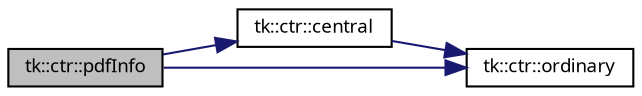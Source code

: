digraph "tk::ctr::pdfInfo"
{
 // INTERACTIVE_SVG=YES
  bgcolor="transparent";
  edge [fontname="sans-serif",fontsize="9",labelfontname="sans-serif",labelfontsize="9"];
  node [fontname="sans-serif",fontsize="9",shape=record];
  rankdir="LR";
  Node1 [label="tk::ctr::pdfInfo",height=0.2,width=0.4,color="black", fillcolor="grey75", style="filled", fontcolor="black"];
  Node1 -> Node2 [color="midnightblue",fontsize="9",style="solid",fontname="sans-serif"];
  Node2 [label="tk::ctr::central",height=0.2,width=0.4,color="black",URL="$namespacetk_1_1ctr.html#a8880e25bee1cf36951562ef960855662",tooltip="Find out if a vector of Terms contains any central moment terms. "];
  Node2 -> Node3 [color="midnightblue",fontsize="9",style="solid",fontname="sans-serif"];
  Node3 [label="tk::ctr::ordinary",height=0.2,width=0.4,color="black",URL="$namespacetk_1_1ctr.html#aae2d07ed29fba66bd94e602368f54286",tooltip="Find out if a vector of Terms only contains ordinary moment terms. "];
  Node1 -> Node3 [color="midnightblue",fontsize="9",style="solid",fontname="sans-serif"];
}
